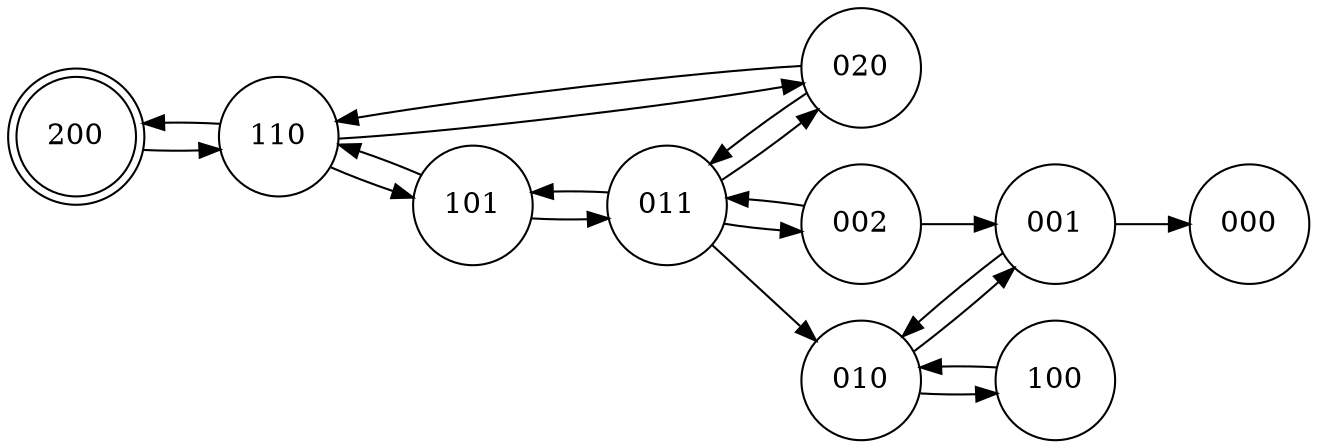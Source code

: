 digraph G {
    rankdir=LR;
    node  [shape=doublecircle] 200
    node  [shape=circle]
    200 -> 110
    
    110 -> 020
    110 -> 200
    110 -> 101

    020 -> 110
    020 -> 011

    011 -> 002
    002 -> 011
    011 -> 101
    011 -> 020

    101 -> 011
    101 -> 110

    011 -> 010
    002 -> 001

    001 -> 000
    010 -> 100
    010 -> 001
    001 -> 010

    100 -> 010
}